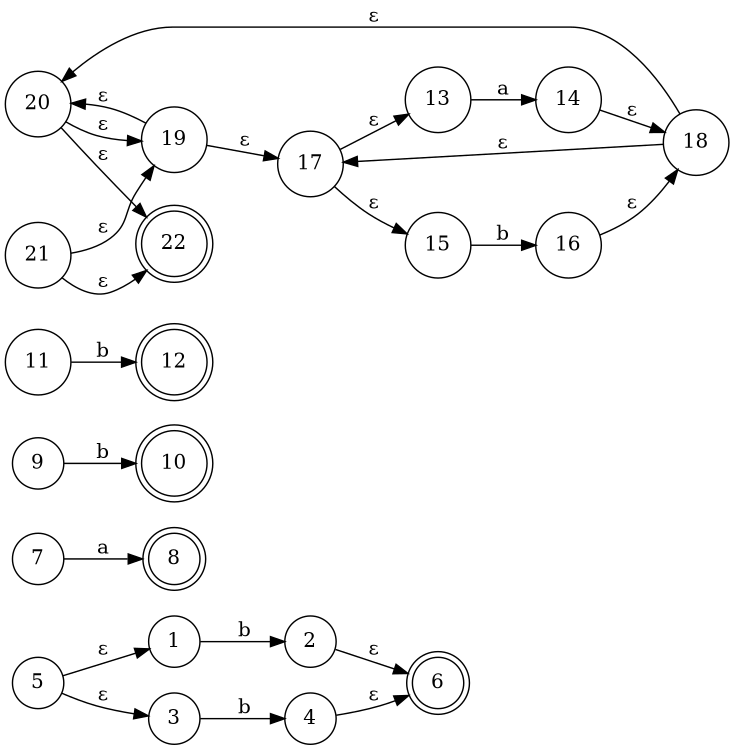 digraph finite_state_machine {
	rankdir=LR size="8,5"
	node [shape=doublecircle]
	6
	8
	10
	12
	22
	node [shape=circle]
	1 -> 2 [label=b]
	2 -> 6 [label="ε"]
	3 -> 4 [label=b]
	4 -> 6 [label="ε"]
	5 -> 1 [label="ε"]
	5 -> 3 [label="ε"]
	7 -> 8 [label=a]
	9 -> 10 [label=b]
	11 -> 12 [label=b]
	13 -> 14 [label=a]
	14 -> 18 [label="ε"]
	15 -> 16 [label=b]
	16 -> 18 [label="ε"]
	17 -> 13 [label="ε"]
	17 -> 15 [label="ε"]
	18 -> 17 [label="ε"]
	18 -> 20 [label="ε"]
	19 -> 17 [label="ε"]
	19 -> 20 [label="ε"]
	20 -> 19 [label="ε"]
	20 -> 22 [label="ε"]
	21 -> 19 [label="ε"]
	21 -> 22 [label="ε"]
}

